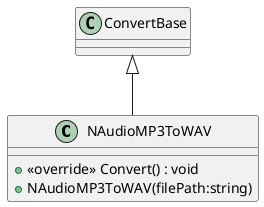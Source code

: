 @startuml
class NAudioMP3ToWAV {
    + <<override>> Convert() : void
    + NAudioMP3ToWAV(filePath:string)
}
ConvertBase <|-- NAudioMP3ToWAV
@enduml

